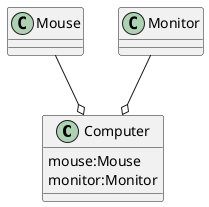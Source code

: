 @startuml
'https://plantuml.com/class-diagram
class Computer {
    mouse:Mouse
    monitor:Monitor
}
class Mouse
class Monitor

Mouse --o Computer
Monitor --o Computer

@enduml